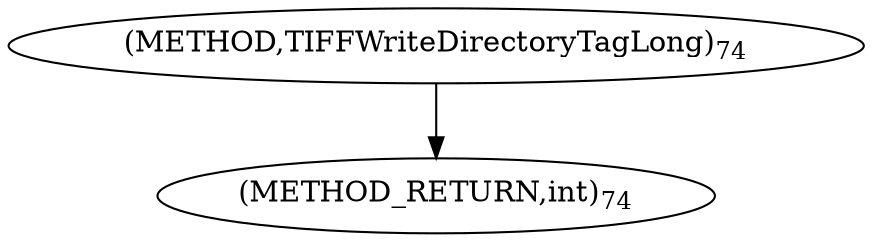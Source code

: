 digraph "TIFFWriteDirectoryTagLong" {  
"64016" [label = <(METHOD,TIFFWriteDirectoryTagLong)<SUB>74</SUB>> ]
"64022" [label = <(METHOD_RETURN,int)<SUB>74</SUB>> ]
  "64016" -> "64022" 
}
